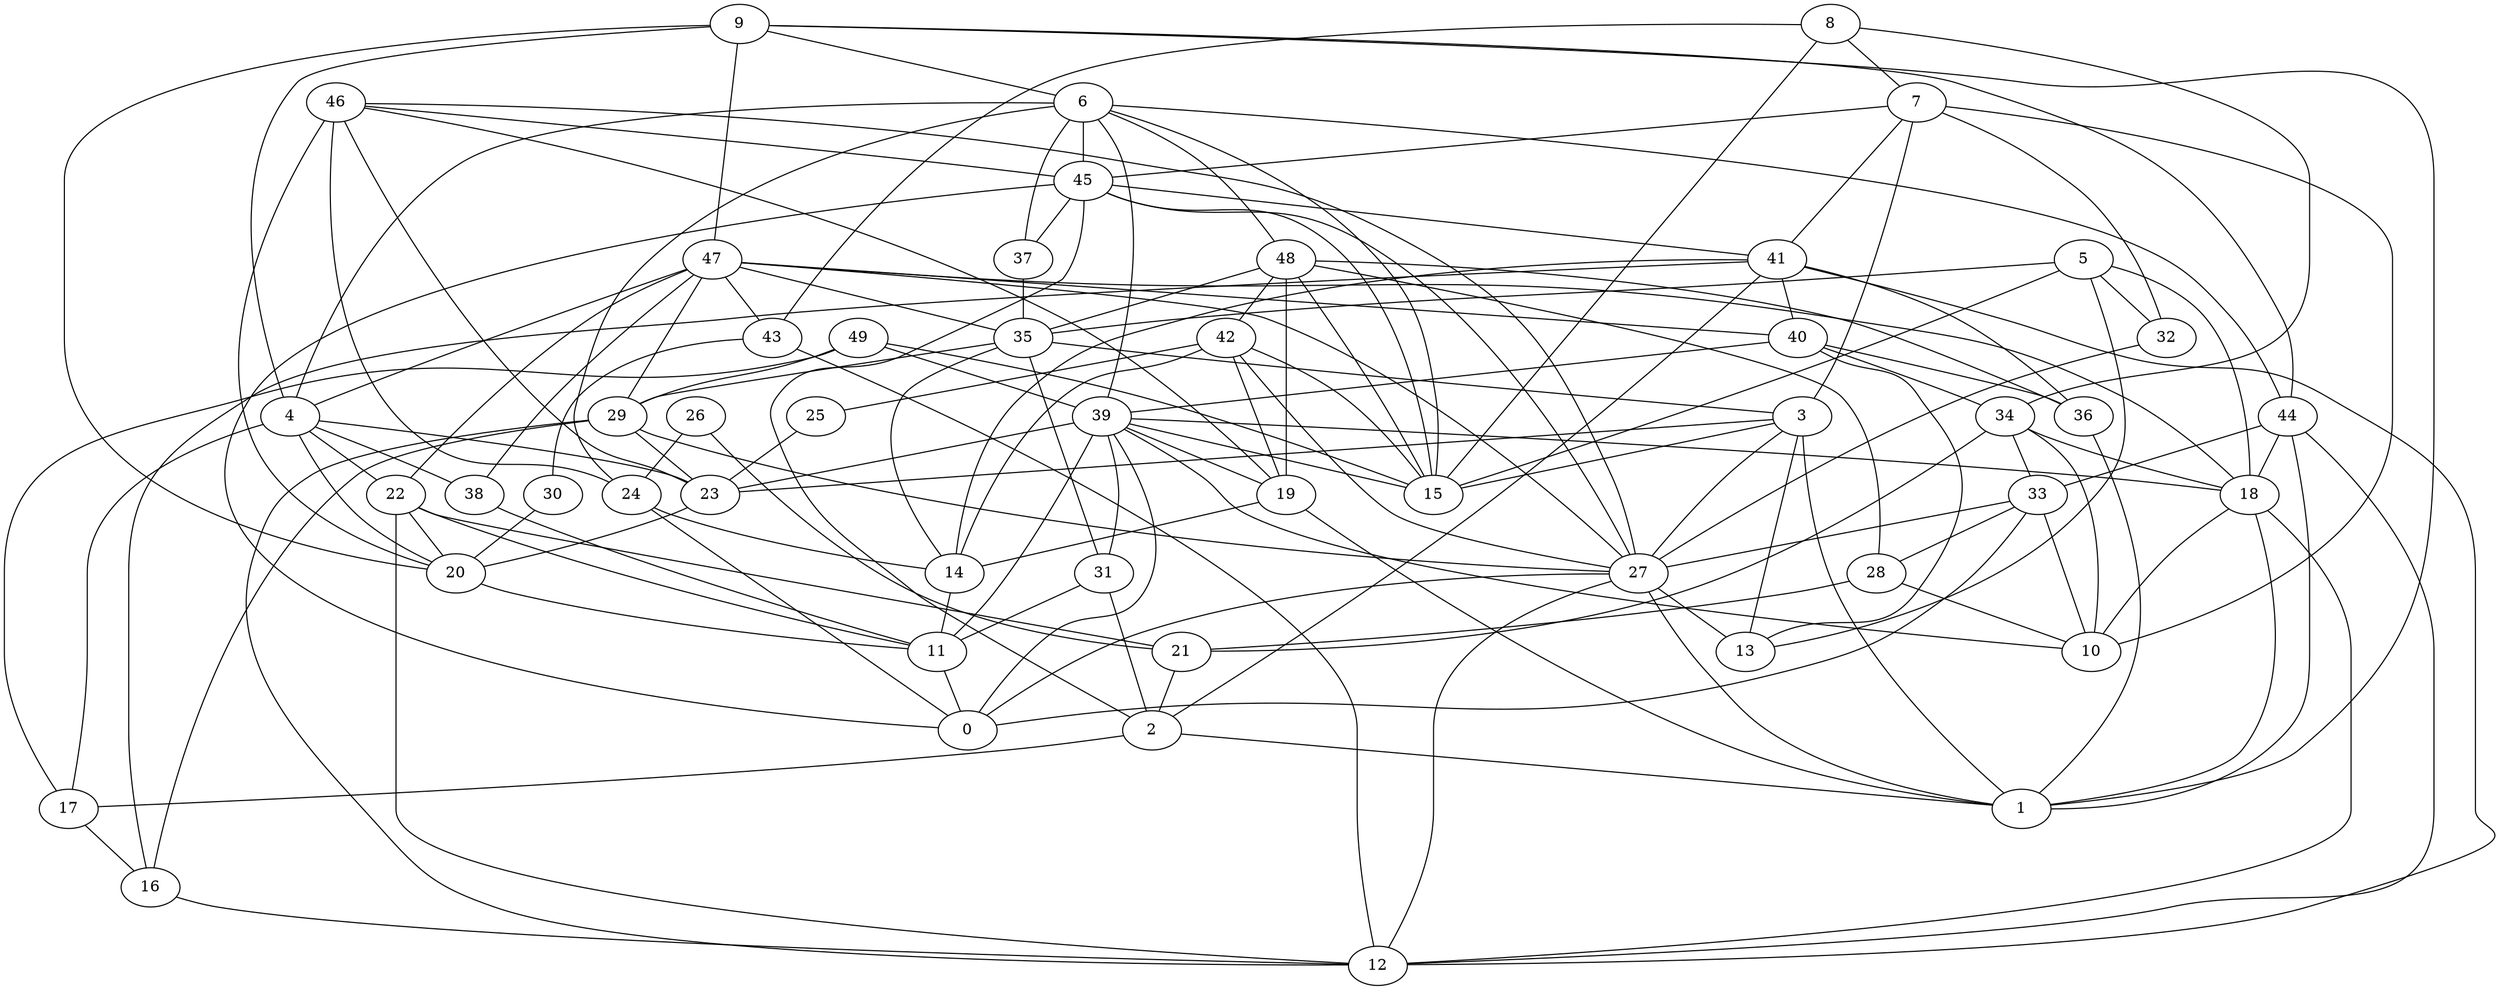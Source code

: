 digraph GG_graph {

subgraph G_graph {
edge [color = black]
"25" -> "23" [dir = none]
"2" -> "17" [dir = none]
"21" -> "2" [dir = none]
"41" -> "36" [dir = none]
"41" -> "12" [dir = none]
"41" -> "40" [dir = none]
"41" -> "14" [dir = none]
"41" -> "2" [dir = none]
"28" -> "10" [dir = none]
"9" -> "20" [dir = none]
"9" -> "4" [dir = none]
"9" -> "47" [dir = none]
"9" -> "1" [dir = none]
"34" -> "21" [dir = none]
"34" -> "10" [dir = none]
"40" -> "36" [dir = none]
"4" -> "38" [dir = none]
"4" -> "22" [dir = none]
"4" -> "23" [dir = none]
"4" -> "20" [dir = none]
"4" -> "17" [dir = none]
"5" -> "32" [dir = none]
"5" -> "13" [dir = none]
"5" -> "18" [dir = none]
"5" -> "15" [dir = none]
"8" -> "43" [dir = none]
"8" -> "15" [dir = none]
"8" -> "34" [dir = none]
"42" -> "15" [dir = none]
"42" -> "25" [dir = none]
"49" -> "39" [dir = none]
"49" -> "29" [dir = none]
"49" -> "15" [dir = none]
"3" -> "15" [dir = none]
"3" -> "1" [dir = none]
"3" -> "23" [dir = none]
"3" -> "27" [dir = none]
"30" -> "20" [dir = none]
"45" -> "37" [dir = none]
"45" -> "27" [dir = none]
"45" -> "15" [dir = none]
"45" -> "41" [dir = none]
"45" -> "2" [dir = none]
"6" -> "39" [dir = none]
"6" -> "37" [dir = none]
"6" -> "4" [dir = none]
"6" -> "44" [dir = none]
"19" -> "14" [dir = none]
"19" -> "1" [dir = none]
"46" -> "19" [dir = none]
"46" -> "27" [dir = none]
"46" -> "20" [dir = none]
"46" -> "23" [dir = none]
"46" -> "24" [dir = none]
"24" -> "0" [dir = none]
"24" -> "14" [dir = none]
"18" -> "10" [dir = none]
"18" -> "12" [dir = none]
"48" -> "42" [dir = none]
"48" -> "15" [dir = none]
"48" -> "36" [dir = none]
"38" -> "11" [dir = none]
"22" -> "11" [dir = none]
"43" -> "30" [dir = none]
"43" -> "12" [dir = none]
"44" -> "33" [dir = none]
"29" -> "12" [dir = none]
"29" -> "16" [dir = none]
"35" -> "31" [dir = none]
"35" -> "14" [dir = none]
"27" -> "12" [dir = none]
"27" -> "0" [dir = none]
"27" -> "13" [dir = none]
"7" -> "45" [dir = none]
"7" -> "41" [dir = none]
"7" -> "3" [dir = none]
"7" -> "32" [dir = none]
"47" -> "27" [dir = none]
"47" -> "35" [dir = none]
"47" -> "40" [dir = none]
"47" -> "22" [dir = none]
"47" -> "29" [dir = none]
"47" -> "18" [dir = none]
"47" -> "4" [dir = none]
"47" -> "43" [dir = none]
"16" -> "12" [dir = none]
"37" -> "35" [dir = none]
"26" -> "24" [dir = none]
"26" -> "21" [dir = none]
"32" -> "27" [dir = none]
"33" -> "27" [dir = none]
"33" -> "28" [dir = none]
"33" -> "0" [dir = none]
"33" -> "10" [dir = none]
"39" -> "31" [dir = none]
"39" -> "15" [dir = none]
"31" -> "11" [dir = none]
"20" -> "11" [dir = none]
"42" -> "27" [dir = none]
"42" -> "19" [dir = none]
"6" -> "24" [dir = none]
"5" -> "35" [dir = none]
"34" -> "18" [dir = none]
"35" -> "3" [dir = none]
"6" -> "15" [dir = none]
"34" -> "33" [dir = none]
"29" -> "23" [dir = none]
"48" -> "19" [dir = none]
"23" -> "20" [dir = none]
"44" -> "18" [dir = none]
"45" -> "0" [dir = none]
"48" -> "28" [dir = none]
"22" -> "21" [dir = none]
"17" -> "16" [dir = none]
"3" -> "13" [dir = none]
"44" -> "1" [dir = none]
"46" -> "45" [dir = none]
"8" -> "7" [dir = none]
"39" -> "19" [dir = none]
"29" -> "27" [dir = none]
"39" -> "10" [dir = none]
"44" -> "12" [dir = none]
"6" -> "48" [dir = none]
"39" -> "23" [dir = none]
"39" -> "0" [dir = none]
"7" -> "10" [dir = none]
"40" -> "13" [dir = none]
"22" -> "20" [dir = none]
"48" -> "35" [dir = none]
"41" -> "16" [dir = none]
"6" -> "45" [dir = none]
"49" -> "17" [dir = none]
"42" -> "14" [dir = none]
"31" -> "2" [dir = none]
"27" -> "1" [dir = none]
"39" -> "18" [dir = none]
"11" -> "0" [dir = none]
"40" -> "39" [dir = none]
"9" -> "6" [dir = none]
"22" -> "12" [dir = none]
"9" -> "44" [dir = none]
"47" -> "38" [dir = none]
"2" -> "1" [dir = none]
"36" -> "1" [dir = none]
"40" -> "34" [dir = none]
"18" -> "1" [dir = none]
"14" -> "11" [dir = none]
"35" -> "29" [dir = none]
"28" -> "21" [dir = none]
"39" -> "11" [dir = none]
}

}
